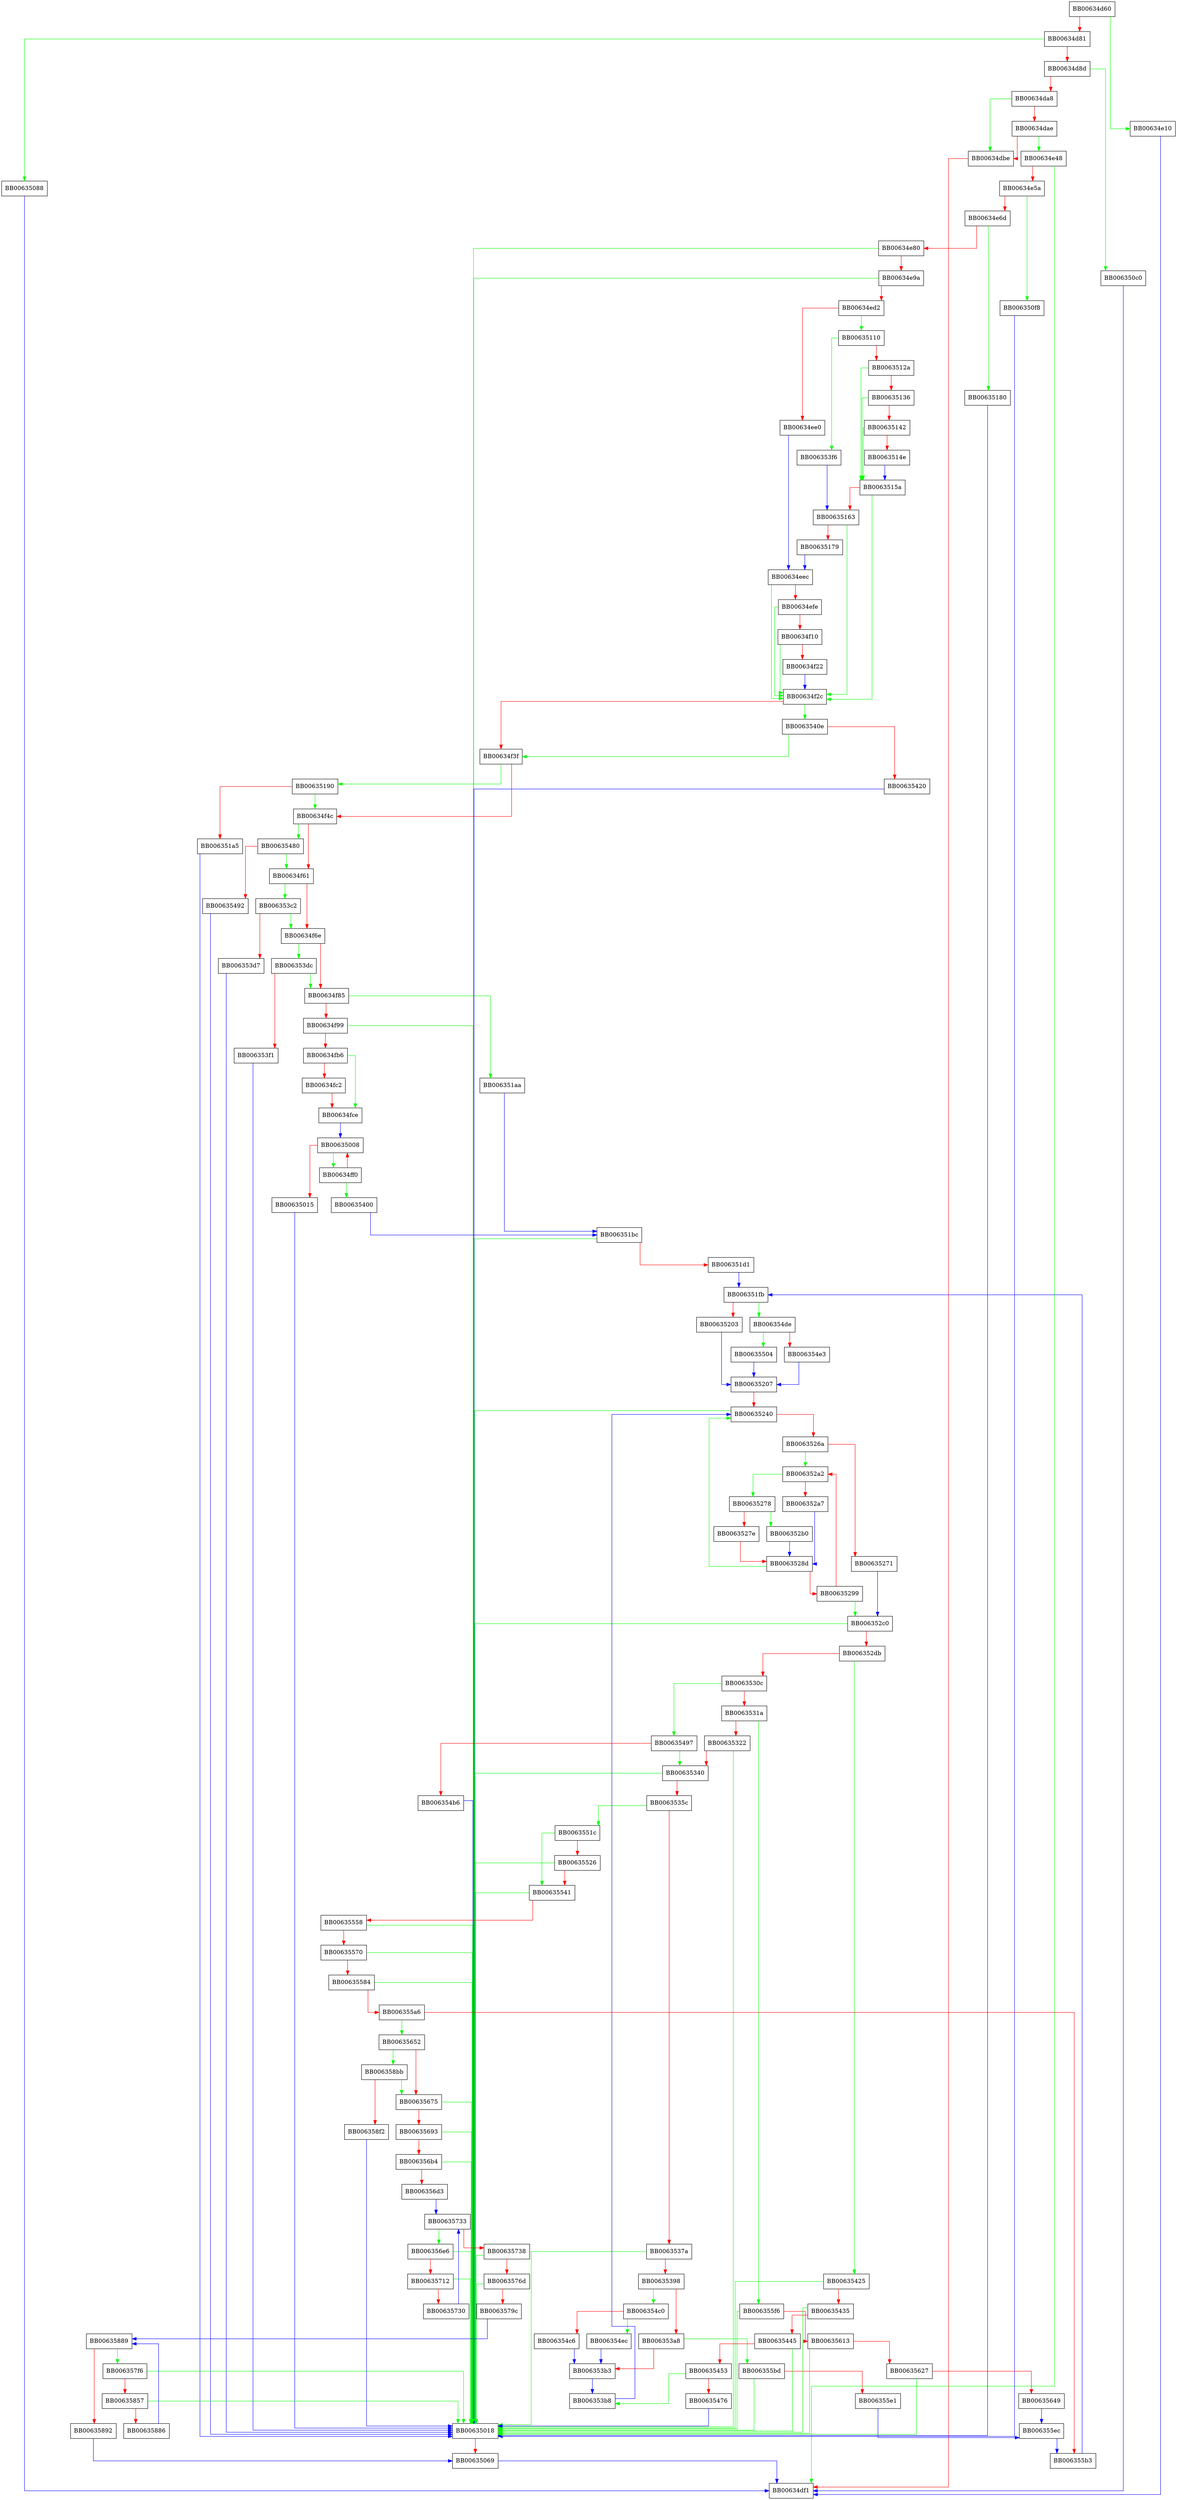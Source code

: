 digraph rsa_multiprime_keygen {
  node [shape="box"];
  graph [splines=ortho];
  BB00634d60 -> BB00634e10 [color="green"];
  BB00634d60 -> BB00634d81 [color="red"];
  BB00634d81 -> BB00635088 [color="green"];
  BB00634d81 -> BB00634d8d [color="red"];
  BB00634d8d -> BB006350c0 [color="green"];
  BB00634d8d -> BB00634da8 [color="red"];
  BB00634da8 -> BB00634dbe [color="green"];
  BB00634da8 -> BB00634dae [color="red"];
  BB00634dae -> BB00634e48 [color="green"];
  BB00634dae -> BB00634dbe [color="red"];
  BB00634dbe -> BB00634df1 [color="red"];
  BB00634e10 -> BB00634df1 [color="blue"];
  BB00634e48 -> BB00634df1 [color="green"];
  BB00634e48 -> BB00634e5a [color="red"];
  BB00634e5a -> BB006350f8 [color="green"];
  BB00634e5a -> BB00634e6d [color="red"];
  BB00634e6d -> BB00635180 [color="green"];
  BB00634e6d -> BB00634e80 [color="red"];
  BB00634e80 -> BB00635018 [color="green"];
  BB00634e80 -> BB00634e9a [color="red"];
  BB00634e9a -> BB00635018 [color="green"];
  BB00634e9a -> BB00634ed2 [color="red"];
  BB00634ed2 -> BB00635110 [color="green"];
  BB00634ed2 -> BB00634ee0 [color="red"];
  BB00634ee0 -> BB00634eec [color="blue"];
  BB00634eec -> BB00634f2c [color="green"];
  BB00634eec -> BB00634efe [color="red"];
  BB00634efe -> BB00634f2c [color="green"];
  BB00634efe -> BB00634f10 [color="red"];
  BB00634f10 -> BB00634f2c [color="green"];
  BB00634f10 -> BB00634f22 [color="red"];
  BB00634f22 -> BB00634f2c [color="blue"];
  BB00634f2c -> BB0063540e [color="green"];
  BB00634f2c -> BB00634f3f [color="red"];
  BB00634f3f -> BB00635190 [color="green"];
  BB00634f3f -> BB00634f4c [color="red"];
  BB00634f4c -> BB00635480 [color="green"];
  BB00634f4c -> BB00634f61 [color="red"];
  BB00634f61 -> BB006353c2 [color="green"];
  BB00634f61 -> BB00634f6e [color="red"];
  BB00634f6e -> BB006353dc [color="green"];
  BB00634f6e -> BB00634f85 [color="red"];
  BB00634f85 -> BB006351aa [color="green"];
  BB00634f85 -> BB00634f99 [color="red"];
  BB00634f99 -> BB00635018 [color="green"];
  BB00634f99 -> BB00634fb6 [color="red"];
  BB00634fb6 -> BB00634fce [color="green"];
  BB00634fb6 -> BB00634fc2 [color="red"];
  BB00634fc2 -> BB00634fce [color="red"];
  BB00634fce -> BB00635008 [color="blue"];
  BB00634ff0 -> BB00635400 [color="green"];
  BB00634ff0 -> BB00635008 [color="red"];
  BB00635008 -> BB00634ff0 [color="green"];
  BB00635008 -> BB00635015 [color="red"];
  BB00635015 -> BB00635018 [color="blue"];
  BB00635018 -> BB00635069 [color="red"];
  BB00635069 -> BB00634df1 [color="blue"];
  BB00635088 -> BB00634df1 [color="blue"];
  BB006350c0 -> BB00634df1 [color="blue"];
  BB006350f8 -> BB00635018 [color="blue"];
  BB00635110 -> BB006353f6 [color="green"];
  BB00635110 -> BB0063512a [color="red"];
  BB0063512a -> BB0063515a [color="green"];
  BB0063512a -> BB00635136 [color="red"];
  BB00635136 -> BB0063515a [color="green"];
  BB00635136 -> BB00635142 [color="red"];
  BB00635142 -> BB0063515a [color="green"];
  BB00635142 -> BB0063514e [color="red"];
  BB0063514e -> BB0063515a [color="blue"];
  BB0063515a -> BB00634f2c [color="green"];
  BB0063515a -> BB00635163 [color="red"];
  BB00635163 -> BB00634f2c [color="green"];
  BB00635163 -> BB00635179 [color="red"];
  BB00635179 -> BB00634eec [color="blue"];
  BB00635180 -> BB00635018 [color="blue"];
  BB00635190 -> BB00634f4c [color="green"];
  BB00635190 -> BB006351a5 [color="red"];
  BB006351a5 -> BB00635018 [color="blue"];
  BB006351aa -> BB006351bc [color="blue"];
  BB006351bc -> BB00635018 [color="green"];
  BB006351bc -> BB006351d1 [color="red"];
  BB006351d1 -> BB006351fb [color="blue"];
  BB006351fb -> BB006354de [color="green"];
  BB006351fb -> BB00635203 [color="red"];
  BB00635203 -> BB00635207 [color="blue"];
  BB00635207 -> BB00635240 [color="red"];
  BB00635240 -> BB00635018 [color="green"];
  BB00635240 -> BB0063526a [color="red"];
  BB0063526a -> BB006352a2 [color="green"];
  BB0063526a -> BB00635271 [color="red"];
  BB00635271 -> BB006352c0 [color="blue"];
  BB00635278 -> BB006352b0 [color="green"];
  BB00635278 -> BB0063527e [color="red"];
  BB0063527e -> BB0063528d [color="red"];
  BB0063528d -> BB00635240 [color="green"];
  BB0063528d -> BB00635299 [color="red"];
  BB00635299 -> BB006352c0 [color="green"];
  BB00635299 -> BB006352a2 [color="red"];
  BB006352a2 -> BB00635278 [color="green"];
  BB006352a2 -> BB006352a7 [color="red"];
  BB006352a7 -> BB0063528d [color="blue"];
  BB006352b0 -> BB0063528d [color="blue"];
  BB006352c0 -> BB00635018 [color="green"];
  BB006352c0 -> BB006352db [color="red"];
  BB006352db -> BB00635425 [color="green"];
  BB006352db -> BB0063530c [color="red"];
  BB0063530c -> BB00635497 [color="green"];
  BB0063530c -> BB0063531a [color="red"];
  BB0063531a -> BB006355f6 [color="green"];
  BB0063531a -> BB00635322 [color="red"];
  BB00635322 -> BB00635018 [color="green"];
  BB00635322 -> BB00635340 [color="red"];
  BB00635340 -> BB00635018 [color="green"];
  BB00635340 -> BB0063535c [color="red"];
  BB0063535c -> BB0063551c [color="green"];
  BB0063535c -> BB0063537a [color="red"];
  BB0063537a -> BB00635018 [color="green"];
  BB0063537a -> BB00635398 [color="red"];
  BB00635398 -> BB006354c0 [color="green"];
  BB00635398 -> BB006353a8 [color="red"];
  BB006353a8 -> BB006355bd [color="green"];
  BB006353a8 -> BB006353b3 [color="red"];
  BB006353b3 -> BB006353b8 [color="blue"];
  BB006353b8 -> BB00635240 [color="blue"];
  BB006353c2 -> BB00634f6e [color="green"];
  BB006353c2 -> BB006353d7 [color="red"];
  BB006353d7 -> BB00635018 [color="blue"];
  BB006353dc -> BB00634f85 [color="green"];
  BB006353dc -> BB006353f1 [color="red"];
  BB006353f1 -> BB00635018 [color="blue"];
  BB006353f6 -> BB00635163 [color="blue"];
  BB00635400 -> BB006351bc [color="blue"];
  BB0063540e -> BB00634f3f [color="green"];
  BB0063540e -> BB00635420 [color="red"];
  BB00635420 -> BB00635018 [color="blue"];
  BB00635425 -> BB00635018 [color="green"];
  BB00635425 -> BB00635435 [color="red"];
  BB00635435 -> BB00635018 [color="green"];
  BB00635435 -> BB00635445 [color="red"];
  BB00635445 -> BB00635018 [color="green"];
  BB00635445 -> BB00635453 [color="red"];
  BB00635453 -> BB006353b8 [color="green"];
  BB00635453 -> BB00635476 [color="red"];
  BB00635476 -> BB00635018 [color="blue"];
  BB00635480 -> BB00634f61 [color="green"];
  BB00635480 -> BB00635492 [color="red"];
  BB00635492 -> BB00635018 [color="blue"];
  BB00635497 -> BB00635340 [color="green"];
  BB00635497 -> BB006354b6 [color="red"];
  BB006354b6 -> BB00635018 [color="blue"];
  BB006354c0 -> BB006354ec [color="green"];
  BB006354c0 -> BB006354c6 [color="red"];
  BB006354c6 -> BB006353b3 [color="blue"];
  BB006354de -> BB00635504 [color="green"];
  BB006354de -> BB006354e3 [color="red"];
  BB006354e3 -> BB00635207 [color="blue"];
  BB006354ec -> BB006353b3 [color="blue"];
  BB00635504 -> BB00635207 [color="blue"];
  BB0063551c -> BB00635541 [color="green"];
  BB0063551c -> BB00635526 [color="red"];
  BB00635526 -> BB00635018 [color="green"];
  BB00635526 -> BB00635541 [color="red"];
  BB00635541 -> BB00635018 [color="green"];
  BB00635541 -> BB00635558 [color="red"];
  BB00635558 -> BB00635018 [color="green"];
  BB00635558 -> BB00635570 [color="red"];
  BB00635570 -> BB00635018 [color="green"];
  BB00635570 -> BB00635584 [color="red"];
  BB00635584 -> BB00635018 [color="green"];
  BB00635584 -> BB006355a6 [color="red"];
  BB006355a6 -> BB00635652 [color="green"];
  BB006355a6 -> BB006355b3 [color="red"];
  BB006355b3 -> BB006351fb [color="blue"];
  BB006355bd -> BB00635018 [color="green"];
  BB006355bd -> BB006355e1 [color="red"];
  BB006355e1 -> BB006355ec [color="blue"];
  BB006355ec -> BB006355b3 [color="blue"];
  BB006355f6 -> BB00635018 [color="green"];
  BB006355f6 -> BB00635613 [color="red"];
  BB00635613 -> BB00635018 [color="green"];
  BB00635613 -> BB00635627 [color="red"];
  BB00635627 -> BB00635018 [color="green"];
  BB00635627 -> BB00635649 [color="red"];
  BB00635649 -> BB006355ec [color="blue"];
  BB00635652 -> BB006358bb [color="green"];
  BB00635652 -> BB00635675 [color="red"];
  BB00635675 -> BB00635018 [color="green"];
  BB00635675 -> BB00635693 [color="red"];
  BB00635693 -> BB00635018 [color="green"];
  BB00635693 -> BB006356b4 [color="red"];
  BB006356b4 -> BB00635018 [color="green"];
  BB006356b4 -> BB006356d3 [color="red"];
  BB006356d3 -> BB00635733 [color="blue"];
  BB006356e6 -> BB00635018 [color="green"];
  BB006356e6 -> BB00635712 [color="red"];
  BB00635712 -> BB00635018 [color="green"];
  BB00635712 -> BB00635730 [color="red"];
  BB00635730 -> BB00635733 [color="blue"];
  BB00635733 -> BB006356e6 [color="green"];
  BB00635733 -> BB00635738 [color="red"];
  BB00635738 -> BB00635018 [color="green"];
  BB00635738 -> BB0063576d [color="red"];
  BB0063576d -> BB00635018 [color="green"];
  BB0063576d -> BB0063579c [color="red"];
  BB0063579c -> BB00635889 [color="blue"];
  BB006357f6 -> BB00635018 [color="green"];
  BB006357f6 -> BB00635857 [color="red"];
  BB00635857 -> BB00635018 [color="green"];
  BB00635857 -> BB00635886 [color="red"];
  BB00635886 -> BB00635889 [color="blue"];
  BB00635889 -> BB006357f6 [color="green"];
  BB00635889 -> BB00635892 [color="red"];
  BB00635892 -> BB00635069 [color="blue"];
  BB006358bb -> BB00635675 [color="green"];
  BB006358bb -> BB006358f2 [color="red"];
  BB006358f2 -> BB00635018 [color="blue"];
}